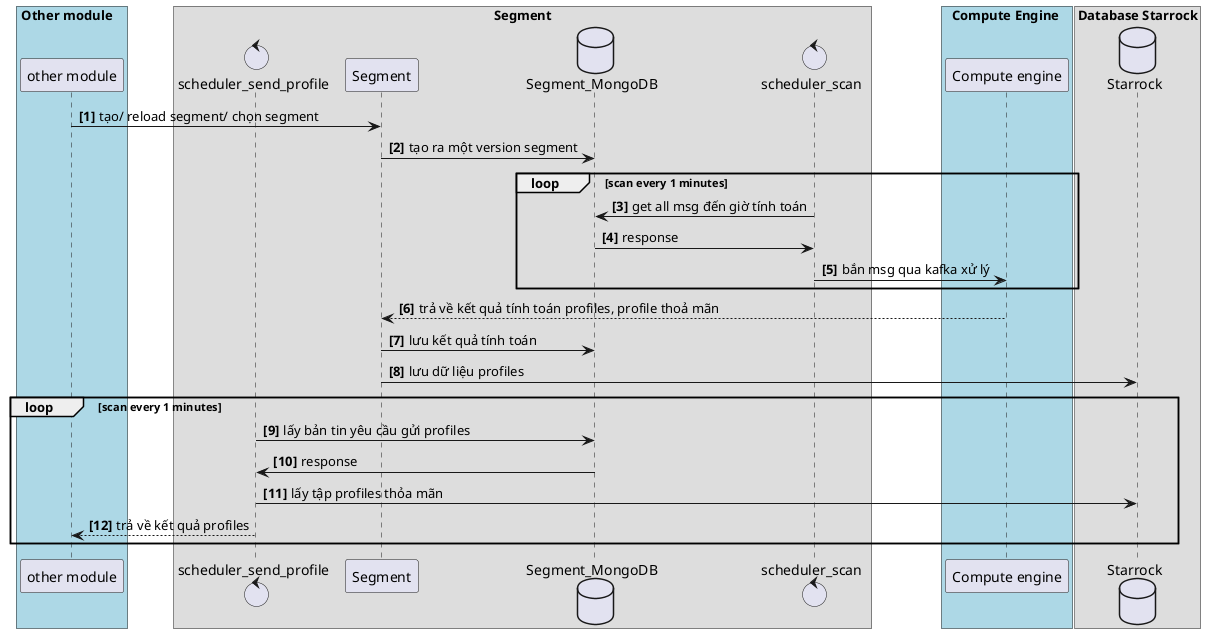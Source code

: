 @startuml Segment
    autonumber "<b>[0]"
    box Other module   #lightblue
    participant "other module" as other_module
    end box

    box Segment
    control scheduler_send_profile
    participant "Segment" as segment
    database Segment_MongoDB
    control scheduler_scan
    end box

    box Compute Engine #lightblue
    participant "Compute engine" as compute_engine
    end box

    box Database Starrock
    database "Starrock" as starrock
    end box

    other_module -> segment: tạo/ reload segment/ chọn segment
    segment-> Segment_MongoDB: tạo ra một version segment
    loop scan every 1 minutes
        scheduler_scan -> Segment_MongoDB: get all msg đến giờ tính toán
        Segment_MongoDB -> scheduler_scan: response
        scheduler_scan -> compute_engine: bắn msg qua kafka xử lý
    end loop

    compute_engine --> segment: trả về kết quả tính toán profiles, profile thoả mãn
    segment -> Segment_MongoDB: lưu kết quả tính toán
    segment -> starrock: lưu dữ liệu profiles
    loop scan every 1 minutes
        scheduler_send_profile -> Segment_MongoDB: lấy bản tin yêu cầu gửi profiles
        Segment_MongoDB -> scheduler_send_profile: response
        scheduler_send_profile -> starrock: lấy tập profiles thỏa mãn
        scheduler_send_profile --> other_module: trả về kết quả profiles
    end loop
@enduml